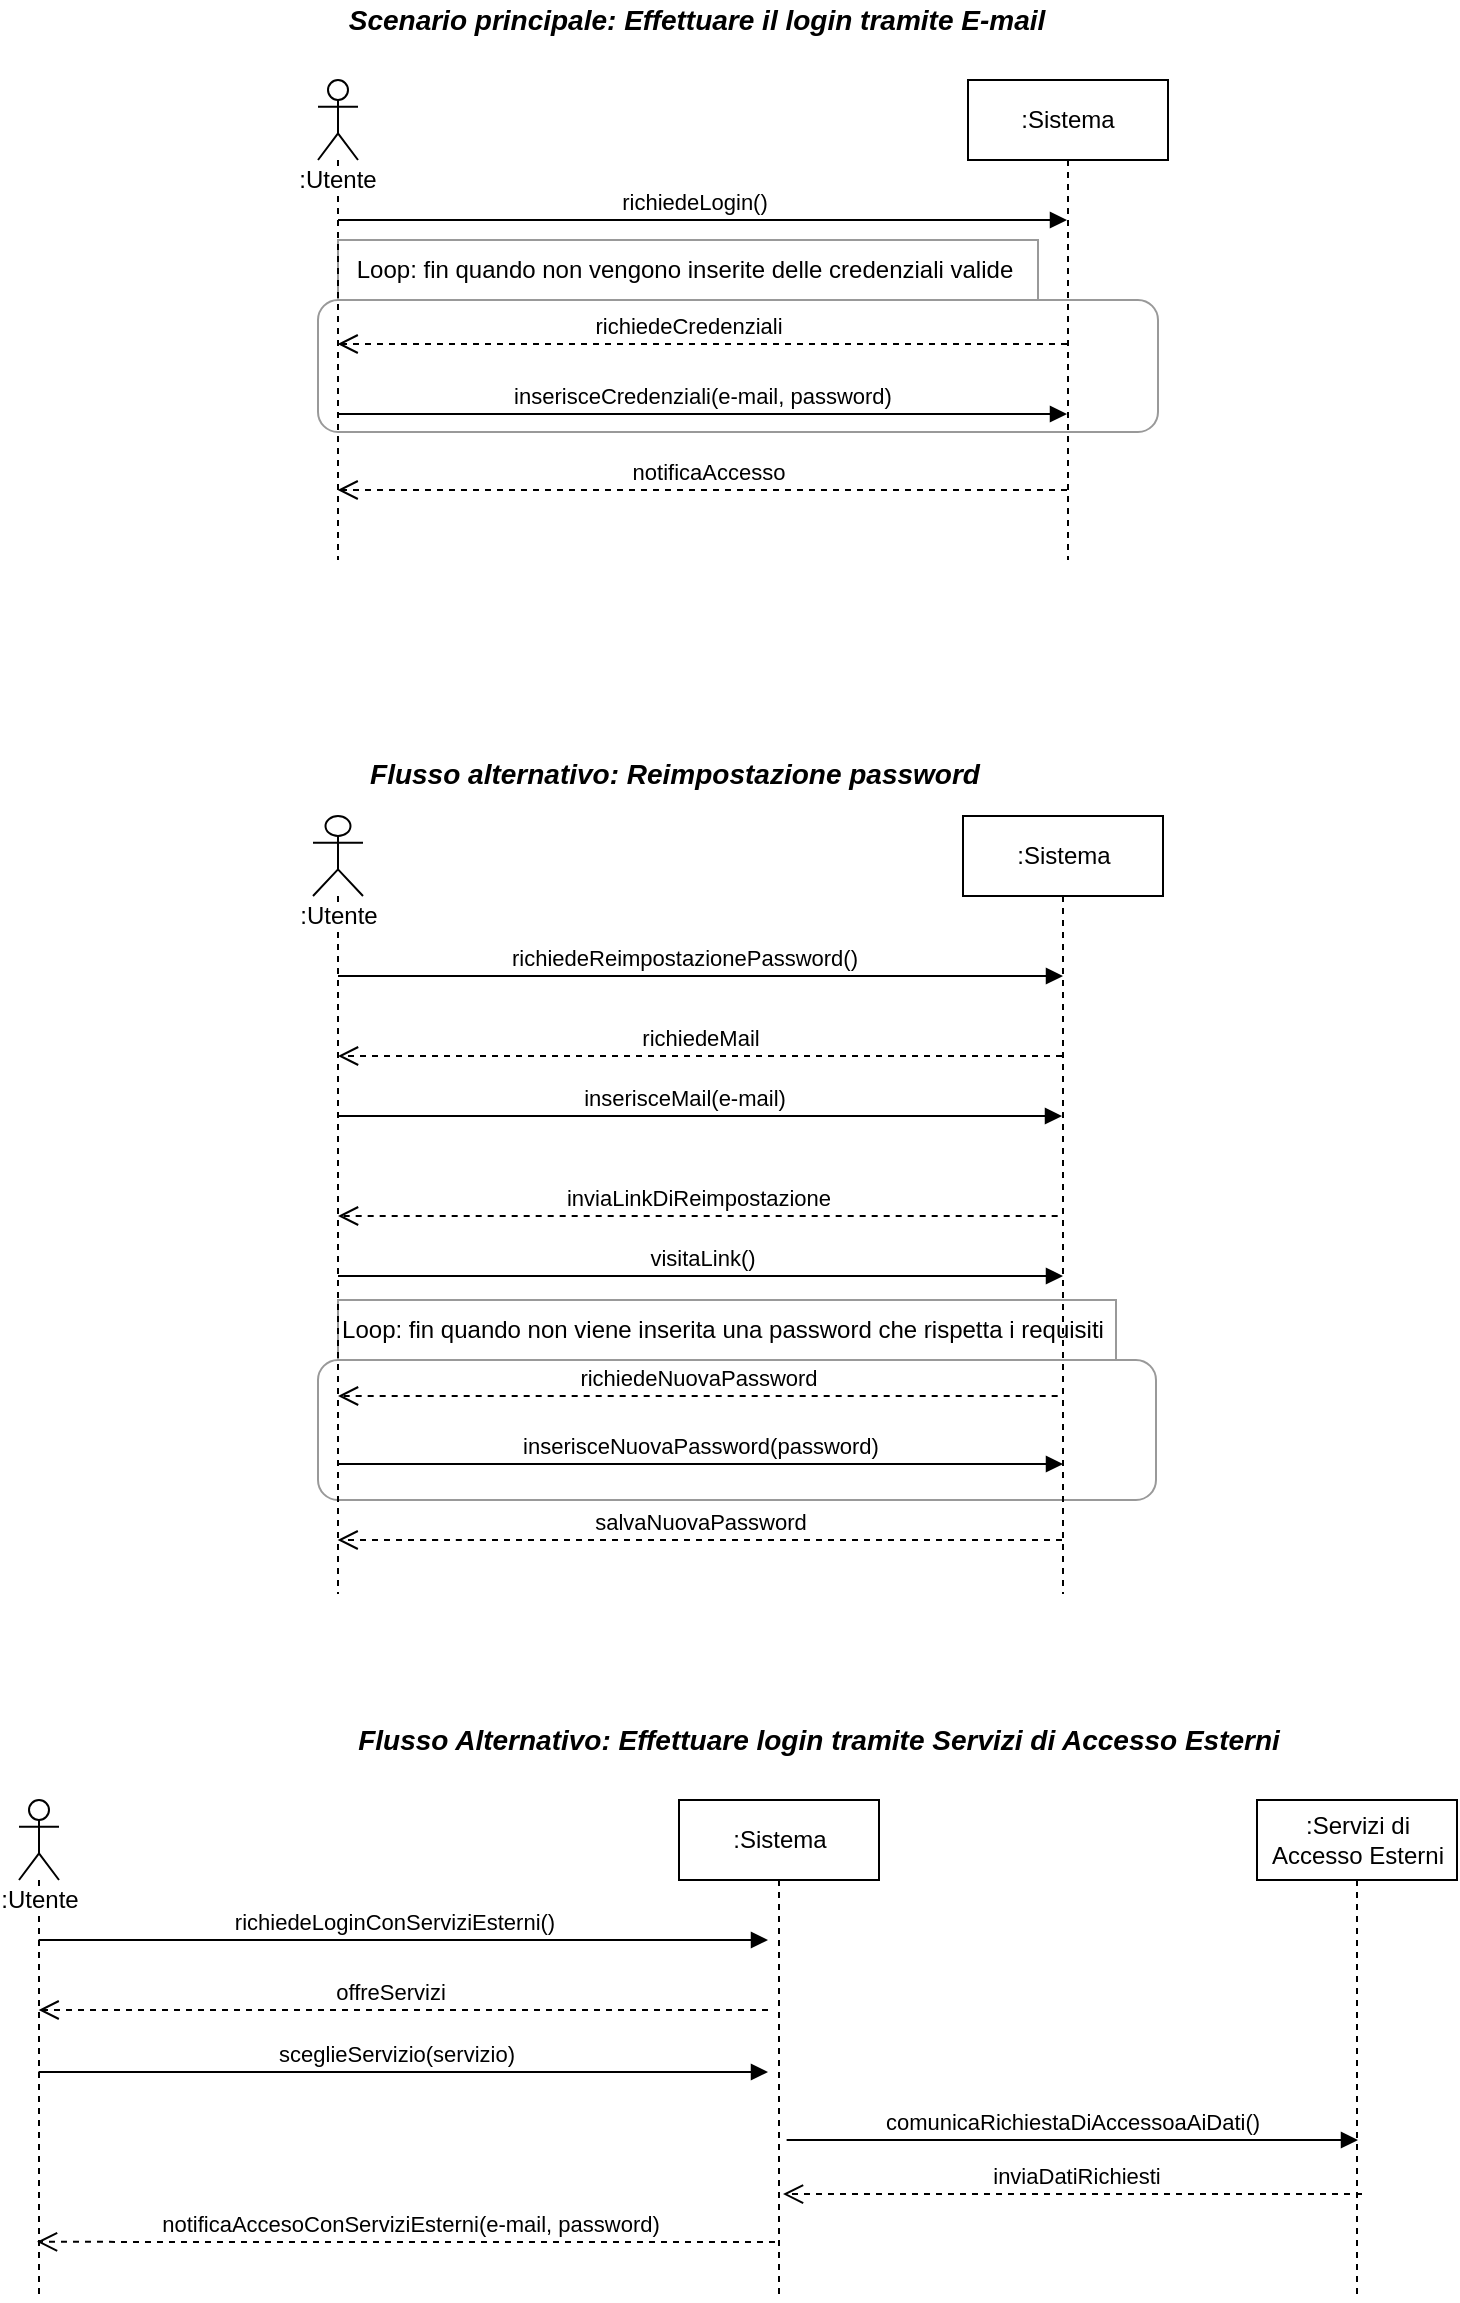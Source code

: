 <mxfile version="13.9.9" type="device"><diagram id="iZqk58vNJgp9UYqU2i7k" name="Page-1"><mxGraphModel dx="1086" dy="816" grid="1" gridSize="10" guides="1" tooltips="1" connect="1" arrows="1" fold="1" page="1" pageScale="1" pageWidth="583" pageHeight="827" math="0" shadow="0"><root><mxCell id="0"/><mxCell id="1" parent="0"/><mxCell id="uJYyeaQ41b0TmiySgWnV-2" value=":Utente&lt;br&gt;" style="shape=umlLifeline;participant=umlActor;perimeter=lifelinePerimeter;whiteSpace=wrap;html=1;container=1;collapsible=0;recursiveResize=0;verticalAlign=top;spacingTop=36;labelBackgroundColor=#ffffff;outlineConnect=0;" parent="1" vertex="1"><mxGeometry x="201" y="70" width="20" height="240" as="geometry"/></mxCell><mxCell id="uJYyeaQ41b0TmiySgWnV-3" value=":Sistema" style="shape=umlLifeline;perimeter=lifelinePerimeter;whiteSpace=wrap;html=1;container=1;collapsible=0;recursiveResize=0;outlineConnect=0;" parent="1" vertex="1"><mxGeometry x="526" y="70" width="100" height="240" as="geometry"/></mxCell><mxCell id="uJYyeaQ41b0TmiySgWnV-4" value="&lt;b&gt;&lt;i&gt;&lt;font style=&quot;font-size: 14px&quot;&gt;Scenario principale: Effettuare il login tramite E-mail&lt;/font&gt;&lt;/i&gt;&lt;/b&gt;" style="text;html=1;align=center;verticalAlign=middle;resizable=0;points=[];;autosize=1;" parent="1" vertex="1"><mxGeometry x="210" y="30" width="360" height="20" as="geometry"/></mxCell><mxCell id="uJYyeaQ41b0TmiySgWnV-6" value="inserisceCredenziali(e-mail, password)" style="html=1;verticalAlign=bottom;endArrow=block;" parent="1" edge="1"><mxGeometry width="80" relative="1" as="geometry"><mxPoint x="210.81" y="237" as="sourcePoint"/><mxPoint x="575.5" y="237" as="targetPoint"/><Array as="points"><mxPoint x="236" y="237"/><mxPoint x="396" y="237"/><mxPoint x="446" y="237"/></Array></mxGeometry></mxCell><mxCell id="uJYyeaQ41b0TmiySgWnV-10" value="notificaAccesso" style="html=1;verticalAlign=bottom;endArrow=open;dashed=1;endSize=8;" parent="1" edge="1"><mxGeometry x="0.259" y="-50" relative="1" as="geometry"><mxPoint x="575.5" y="275" as="sourcePoint"/><mxPoint x="210.81" y="275" as="targetPoint"/><Array as="points"><mxPoint x="406" y="275"/><mxPoint x="306" y="275"/></Array><mxPoint x="50" y="50" as="offset"/></mxGeometry></mxCell><mxCell id="igicrIjVhdTs8cFTbdBg-1" value=":Utente" style="shape=umlLifeline;participant=umlActor;perimeter=lifelinePerimeter;whiteSpace=wrap;html=1;container=1;collapsible=0;recursiveResize=0;verticalAlign=top;spacingTop=36;labelBackgroundColor=#ffffff;outlineConnect=0;strokeWidth=1;align=center;" parent="1" vertex="1"><mxGeometry x="198.5" y="438" width="25" height="389" as="geometry"/></mxCell><mxCell id="igicrIjVhdTs8cFTbdBg-4" value=":Sistema" style="shape=umlLifeline;perimeter=lifelinePerimeter;whiteSpace=wrap;html=1;container=1;collapsible=0;recursiveResize=0;outlineConnect=0;strokeWidth=1;align=center;" parent="1" vertex="1"><mxGeometry x="523.5" y="438" width="100" height="389" as="geometry"/></mxCell><mxCell id="igicrIjVhdTs8cFTbdBg-5" value="&lt;font style=&quot;font-size: 14px&quot;&gt;&lt;i&gt;&lt;b&gt;Flusso alternativo: Reimpostazione password&lt;/b&gt;&lt;/i&gt;&lt;/font&gt;" style="text;html=1;align=center;verticalAlign=middle;resizable=0;points=[];;autosize=1;" parent="1" vertex="1"><mxGeometry x="218.5" y="407" width="320" height="20" as="geometry"/></mxCell><mxCell id="igicrIjVhdTs8cFTbdBg-6" value="richiedeReimpostazionePassword()" style="html=1;verticalAlign=bottom;endArrow=block;" parent="1" source="igicrIjVhdTs8cFTbdBg-1" edge="1"><mxGeometry x="-0.048" width="80" relative="1" as="geometry"><mxPoint x="213.5" y="518" as="sourcePoint"/><mxPoint x="573.5" y="518" as="targetPoint"/><mxPoint as="offset"/></mxGeometry></mxCell><mxCell id="igicrIjVhdTs8cFTbdBg-7" value="richiedeMail" style="html=1;verticalAlign=bottom;endArrow=open;dashed=1;endSize=8;" parent="1" source="igicrIjVhdTs8cFTbdBg-4" target="igicrIjVhdTs8cFTbdBg-1" edge="1"><mxGeometry relative="1" as="geometry"><mxPoint x="433.5" y="558" as="sourcePoint"/><mxPoint x="353.5" y="558" as="targetPoint"/><Array as="points"><mxPoint x="363.5" y="558"/></Array></mxGeometry></mxCell><mxCell id="igicrIjVhdTs8cFTbdBg-8" value="inserisceNuovaPassword(password)" style="html=1;verticalAlign=bottom;endArrow=block;" parent="1" edge="1"><mxGeometry width="80" relative="1" as="geometry"><mxPoint x="210.81" y="762" as="sourcePoint"/><mxPoint x="573.5" y="762" as="targetPoint"/><Array as="points"><mxPoint x="403.5" y="762"/></Array></mxGeometry></mxCell><mxCell id="igicrIjVhdTs8cFTbdBg-9" value="inviaLinkDiReimpostazione" style="html=1;verticalAlign=bottom;endArrow=open;dashed=1;endSize=8;" parent="1" target="igicrIjVhdTs8cFTbdBg-1" edge="1"><mxGeometry relative="1" as="geometry"><mxPoint x="570.84" y="638" as="sourcePoint"/><mxPoint x="206.15" y="638" as="targetPoint"/><Array as="points"><mxPoint x="361.34" y="638"/></Array></mxGeometry></mxCell><mxCell id="igicrIjVhdTs8cFTbdBg-10" value="visitaLink()" style="html=1;verticalAlign=bottom;endArrow=block;" parent="1" source="igicrIjVhdTs8cFTbdBg-1" edge="1"><mxGeometry width="80" relative="1" as="geometry"><mxPoint x="333.5" y="688" as="sourcePoint"/><mxPoint x="573.5" y="668" as="targetPoint"/><Array as="points"><mxPoint x="403.5" y="668"/></Array></mxGeometry></mxCell><mxCell id="igicrIjVhdTs8cFTbdBg-16" value="richiedeNuovaPassword" style="html=1;verticalAlign=bottom;endArrow=open;dashed=1;endSize=8;" parent="1" target="igicrIjVhdTs8cFTbdBg-1" edge="1"><mxGeometry relative="1" as="geometry"><mxPoint x="570.84" y="728" as="sourcePoint"/><mxPoint x="206.15" y="728" as="targetPoint"/><Array as="points"><mxPoint x="361.34" y="728"/></Array></mxGeometry></mxCell><mxCell id="igicrIjVhdTs8cFTbdBg-17" value="inserisceMail(e-mail)" style="html=1;verticalAlign=bottom;endArrow=block;" parent="1" source="igicrIjVhdTs8cFTbdBg-1" target="igicrIjVhdTs8cFTbdBg-4" edge="1"><mxGeometry x="0.727" y="-140" width="80" relative="1" as="geometry"><mxPoint x="213.5" y="588" as="sourcePoint"/><mxPoint x="578.19" y="588" as="targetPoint"/><Array as="points"><mxPoint x="523.5" y="588"/></Array><mxPoint x="-140" y="-140" as="offset"/></mxGeometry></mxCell><mxCell id="igicrIjVhdTs8cFTbdBg-23" value="salvaNuovaPassword" style="html=1;verticalAlign=bottom;endArrow=open;dashed=1;endSize=8;" parent="1" edge="1"><mxGeometry relative="1" as="geometry"><mxPoint x="573.0" y="800" as="sourcePoint"/><mxPoint x="210.81" y="800" as="targetPoint"/><Array as="points"><mxPoint x="403.5" y="800"/><mxPoint x="273.5" y="800"/><mxPoint x="263.5" y="800"/></Array></mxGeometry></mxCell><mxCell id="Q34gMH75ospEXK89olHe-1" value="richiedeCredenziali" style="html=1;verticalAlign=bottom;endArrow=open;dashed=1;endSize=8;" parent="1" edge="1"><mxGeometry x="0.04" relative="1" as="geometry"><mxPoint x="575.5" y="202" as="sourcePoint"/><mxPoint x="210.81" y="202" as="targetPoint"/><Array as="points"><mxPoint x="426" y="202"/><mxPoint x="386" y="202"/></Array><mxPoint as="offset"/></mxGeometry></mxCell><mxCell id="Q34gMH75ospEXK89olHe-2" value="richiedeLogin()" style="html=1;verticalAlign=bottom;endArrow=block;" parent="1" source="uJYyeaQ41b0TmiySgWnV-2" target="uJYyeaQ41b0TmiySgWnV-3" edge="1"><mxGeometry x="-0.026" width="80" relative="1" as="geometry"><mxPoint x="206" y="130" as="sourcePoint"/><mxPoint x="366" y="130" as="targetPoint"/><Array as="points"><mxPoint x="286" y="140"/><mxPoint x="476" y="140"/></Array><mxPoint as="offset"/></mxGeometry></mxCell><mxCell id="VgvYguaE_-38xsEmwXtu-4" value="Loop: fin quando non vengono inserite delle credenziali valide" style="shape=folder;align=center;verticalAlign=middle;fontStyle=0;tabWidth=360;tabHeight=30;tabPosition=left;html=1;boundedLbl=1;labelInHeader=1;rounded=1;absoluteArcSize=1;arcSize=10;opacity=40;fillColor=none;" parent="1" vertex="1"><mxGeometry x="201" y="150" width="420" height="96" as="geometry"/></mxCell><mxCell id="VgvYguaE_-38xsEmwXtu-13" value="&lt;b&gt;&lt;i&gt;&lt;font style=&quot;font-size: 14px&quot;&gt;Flusso Alternativo: Effettuare login tramite Servizi di Accesso Esterni&lt;/font&gt;&lt;/i&gt;&lt;/b&gt;" style="text;html=1;align=center;verticalAlign=middle;resizable=0;points=[];;autosize=1;" parent="1" vertex="1"><mxGeometry x="210.5" y="890" width="480" height="20" as="geometry"/></mxCell><mxCell id="VgvYguaE_-38xsEmwXtu-14" value="sceglieServizio(servizio)" style="html=1;verticalAlign=bottom;endArrow=block;" parent="1" edge="1"><mxGeometry x="-0.02" width="80" relative="1" as="geometry"><mxPoint x="61.31" y="1066" as="sourcePoint"/><mxPoint x="426.0" y="1066" as="targetPoint"/><Array as="points"><mxPoint x="86.5" y="1066"/><mxPoint x="246.5" y="1066"/><mxPoint x="296.5" y="1066"/></Array><mxPoint as="offset"/></mxGeometry></mxCell><mxCell id="VgvYguaE_-38xsEmwXtu-16" value="offreServizi" style="html=1;verticalAlign=bottom;endArrow=open;dashed=1;endSize=8;" parent="1" edge="1"><mxGeometry x="0.04" relative="1" as="geometry"><mxPoint x="426.0" y="1035" as="sourcePoint"/><mxPoint x="61.31" y="1035" as="targetPoint"/><Array as="points"><mxPoint x="276.5" y="1035"/><mxPoint x="236.5" y="1035"/></Array><mxPoint as="offset"/></mxGeometry></mxCell><mxCell id="VgvYguaE_-38xsEmwXtu-17" value="richiedeLoginConServiziEsterni()" style="html=1;verticalAlign=bottom;endArrow=block;" parent="1" edge="1"><mxGeometry x="-0.026" width="80" relative="1" as="geometry"><mxPoint x="61.31" y="1000" as="sourcePoint"/><mxPoint x="426.0" y="1000" as="targetPoint"/><Array as="points"><mxPoint x="136.5" y="1000"/><mxPoint x="326.5" y="1000"/></Array><mxPoint as="offset"/></mxGeometry></mxCell><mxCell id="VgvYguaE_-38xsEmwXtu-19" value=":Utente&lt;br&gt;" style="shape=umlLifeline;participant=umlActor;perimeter=lifelinePerimeter;whiteSpace=wrap;html=1;container=1;collapsible=0;recursiveResize=0;verticalAlign=top;spacingTop=36;labelBackgroundColor=#ffffff;outlineConnect=0;" parent="1" vertex="1"><mxGeometry x="51.5" y="930" width="20" height="250" as="geometry"/></mxCell><mxCell id="VgvYguaE_-38xsEmwXtu-20" value=":Sistema" style="shape=umlLifeline;perimeter=lifelinePerimeter;whiteSpace=wrap;html=1;container=1;collapsible=0;recursiveResize=0;outlineConnect=0;" parent="1" vertex="1"><mxGeometry x="381.5" y="930" width="100" height="250" as="geometry"/></mxCell><mxCell id="VgvYguaE_-38xsEmwXtu-24" value="Loop: fin quando non viene inserita una password che rispetta i requisiti" style="shape=folder;align=center;verticalAlign=middle;fontStyle=0;tabWidth=399;tabHeight=30;tabPosition=left;html=1;boundedLbl=1;labelInHeader=1;rounded=1;absoluteArcSize=1;arcSize=10;opacity=40;fillColor=none;" parent="1" vertex="1"><mxGeometry x="201" y="680" width="419" height="100" as="geometry"/></mxCell><mxCell id="VgvYguaE_-38xsEmwXtu-26" value=":Servizi di Accesso Esterni" style="shape=umlLifeline;perimeter=lifelinePerimeter;whiteSpace=wrap;html=1;container=1;collapsible=0;recursiveResize=0;outlineConnect=0;" parent="1" vertex="1"><mxGeometry x="670.5" y="930" width="100" height="250" as="geometry"/></mxCell><mxCell id="VgvYguaE_-38xsEmwXtu-33" value="inviaDatiRichiesti" style="html=1;verticalAlign=bottom;endArrow=open;dashed=1;endSize=8;entryX=0.49;entryY=0.882;entryDx=0;entryDy=0;entryPerimeter=0;" parent="1" edge="1"><mxGeometry x="-0.013" relative="1" as="geometry"><mxPoint x="723" y="1127" as="sourcePoint"/><mxPoint x="433.5" y="1127.06" as="targetPoint"/><Array as="points"><mxPoint x="635.0" y="1127"/><mxPoint x="535.0" y="1127"/></Array><mxPoint as="offset"/></mxGeometry></mxCell><mxCell id="VgvYguaE_-38xsEmwXtu-34" value="comunicaRichiestaDiAccessoaAiDati()" style="html=1;verticalAlign=bottom;endArrow=block;" parent="1" edge="1"><mxGeometry width="80" relative="1" as="geometry"><mxPoint x="435.31" y="1100" as="sourcePoint"/><mxPoint x="721" y="1100" as="targetPoint"/><Array as="points"><mxPoint x="541.5" y="1100"/><mxPoint x="591.5" y="1100"/></Array></mxGeometry></mxCell><mxCell id="VgvYguaE_-38xsEmwXtu-35" value="notificaAccesoConServiziEsterni(e-mail, password)" style="html=1;verticalAlign=bottom;endArrow=open;dashed=1;endSize=8;entryX=0.45;entryY=0.914;entryDx=0;entryDy=0;entryPerimeter=0;" parent="1" edge="1"><mxGeometry x="0.259" y="-50" relative="1" as="geometry"><mxPoint x="429.5" y="1151" as="sourcePoint"/><mxPoint x="60.5" y="1150.9" as="targetPoint"/><Array as="points"><mxPoint x="260.0" y="1151"/><mxPoint x="160.0" y="1151"/></Array><mxPoint x="50" y="50" as="offset"/></mxGeometry></mxCell></root></mxGraphModel></diagram></mxfile>